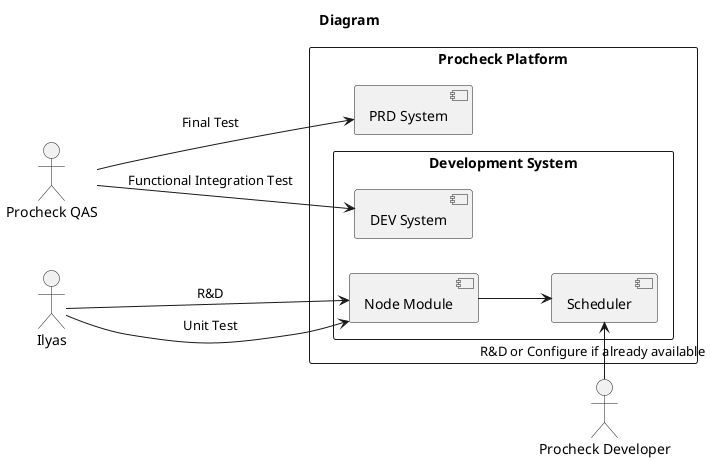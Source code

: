 @startuml
title Diagram
left to right direction
skinparam packageStyle rectangle
actor Procheck_Developer as "Procheck Developer"
actor Procheck_QAS as "Procheck QAS" 
actor Ilyas
rectangle "Procheck Platform" {
Procheck_QAS --> [PRD System] : Final Test
rectangle "Development System" {
Procheck_QAS --> [DEV System] : Functional Integration Test
Procheck_Developer -> [Scheduler] : R&D or Configure if already available
Ilyas --> [Node Module] : R&D 
Ilyas --> [Node Module] : Unit Test
}
}

[Node Module] --> [Scheduler]


@enduml